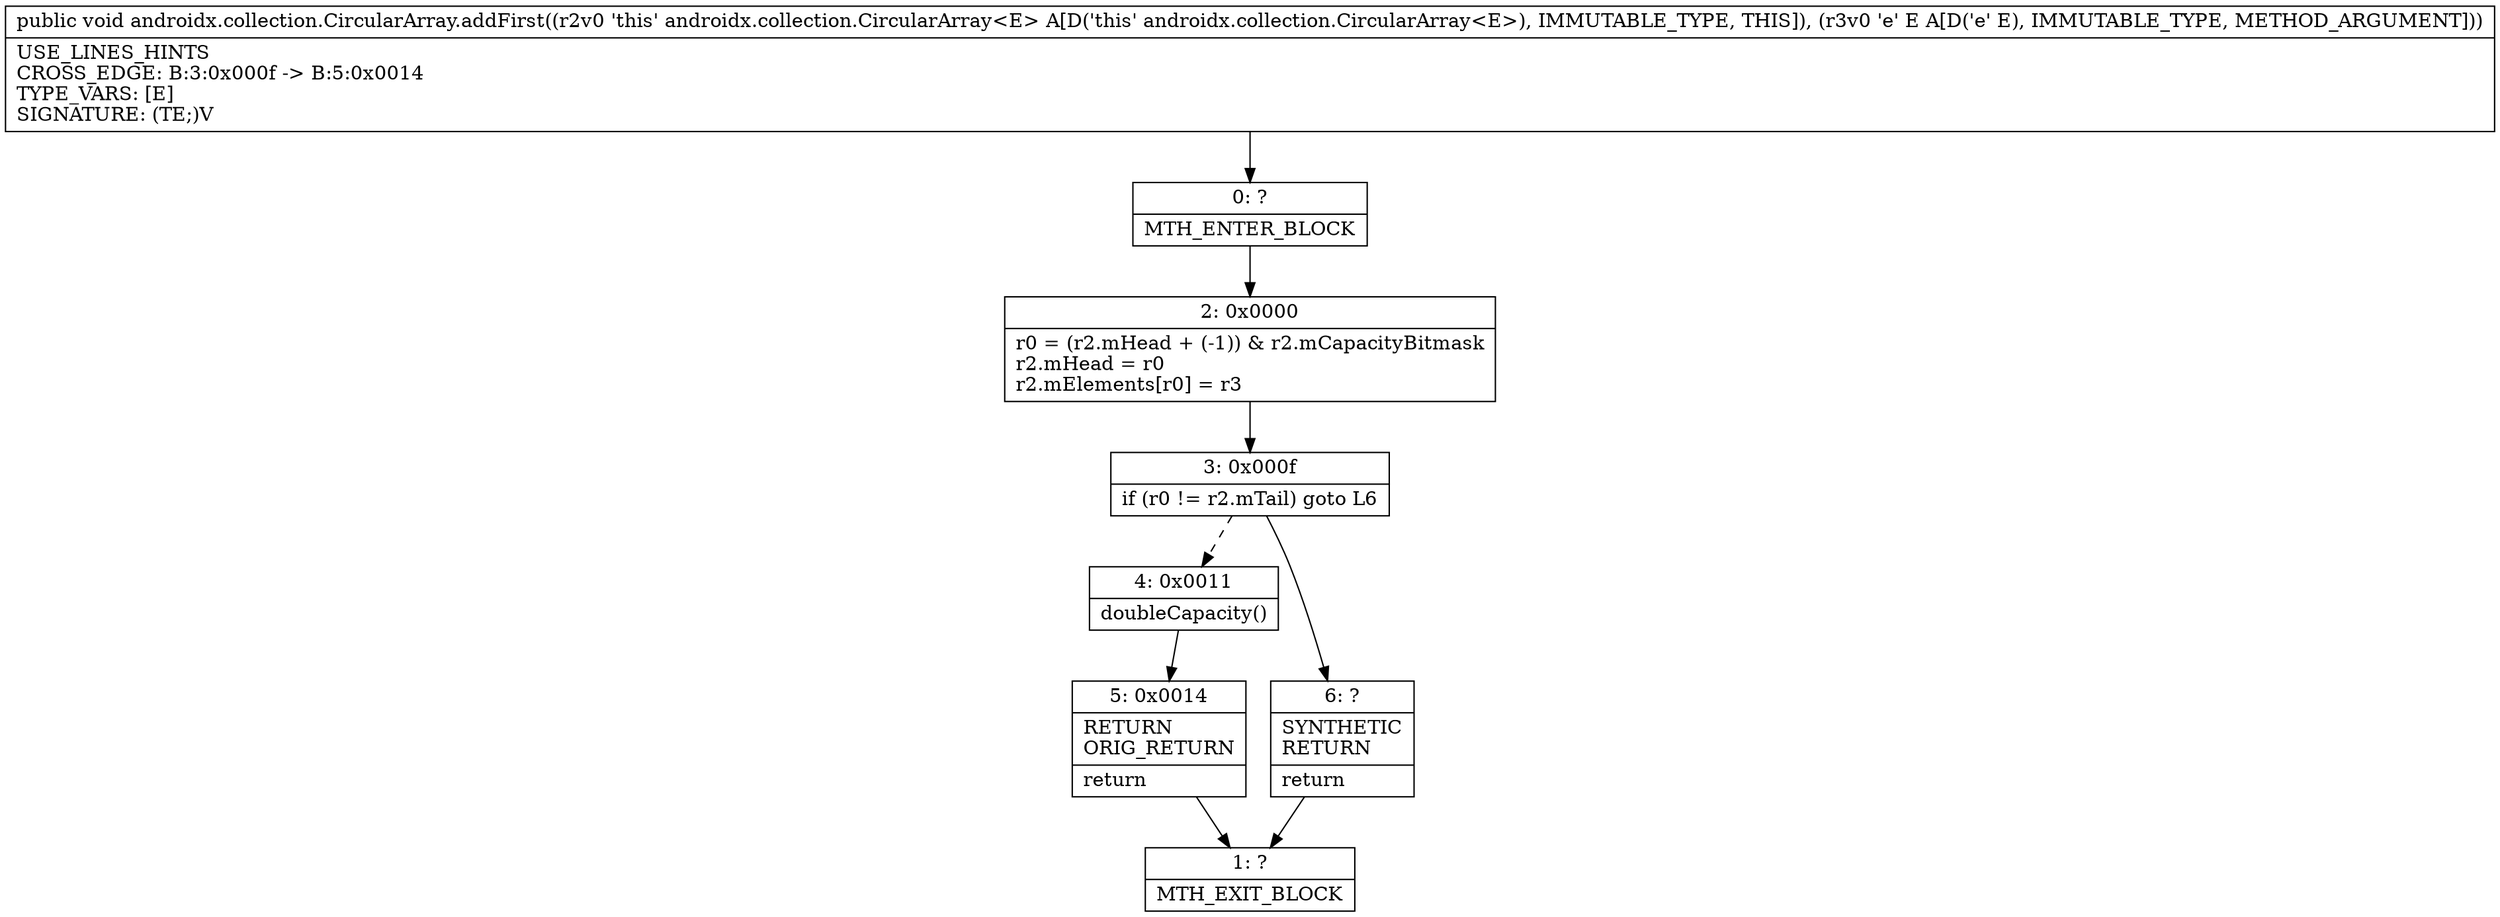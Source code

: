 digraph "CFG forandroidx.collection.CircularArray.addFirst(Ljava\/lang\/Object;)V" {
Node_0 [shape=record,label="{0\:\ ?|MTH_ENTER_BLOCK\l}"];
Node_2 [shape=record,label="{2\:\ 0x0000|r0 = (r2.mHead + (\-1)) & r2.mCapacityBitmask\lr2.mHead = r0\lr2.mElements[r0] = r3\l}"];
Node_3 [shape=record,label="{3\:\ 0x000f|if (r0 != r2.mTail) goto L6\l}"];
Node_4 [shape=record,label="{4\:\ 0x0011|doubleCapacity()\l}"];
Node_5 [shape=record,label="{5\:\ 0x0014|RETURN\lORIG_RETURN\l|return\l}"];
Node_1 [shape=record,label="{1\:\ ?|MTH_EXIT_BLOCK\l}"];
Node_6 [shape=record,label="{6\:\ ?|SYNTHETIC\lRETURN\l|return\l}"];
MethodNode[shape=record,label="{public void androidx.collection.CircularArray.addFirst((r2v0 'this' androidx.collection.CircularArray\<E\> A[D('this' androidx.collection.CircularArray\<E\>), IMMUTABLE_TYPE, THIS]), (r3v0 'e' E A[D('e' E), IMMUTABLE_TYPE, METHOD_ARGUMENT]))  | USE_LINES_HINTS\lCROSS_EDGE: B:3:0x000f \-\> B:5:0x0014\lTYPE_VARS: [E]\lSIGNATURE: (TE;)V\l}"];
MethodNode -> Node_0;Node_0 -> Node_2;
Node_2 -> Node_3;
Node_3 -> Node_4[style=dashed];
Node_3 -> Node_6;
Node_4 -> Node_5;
Node_5 -> Node_1;
Node_6 -> Node_1;
}

